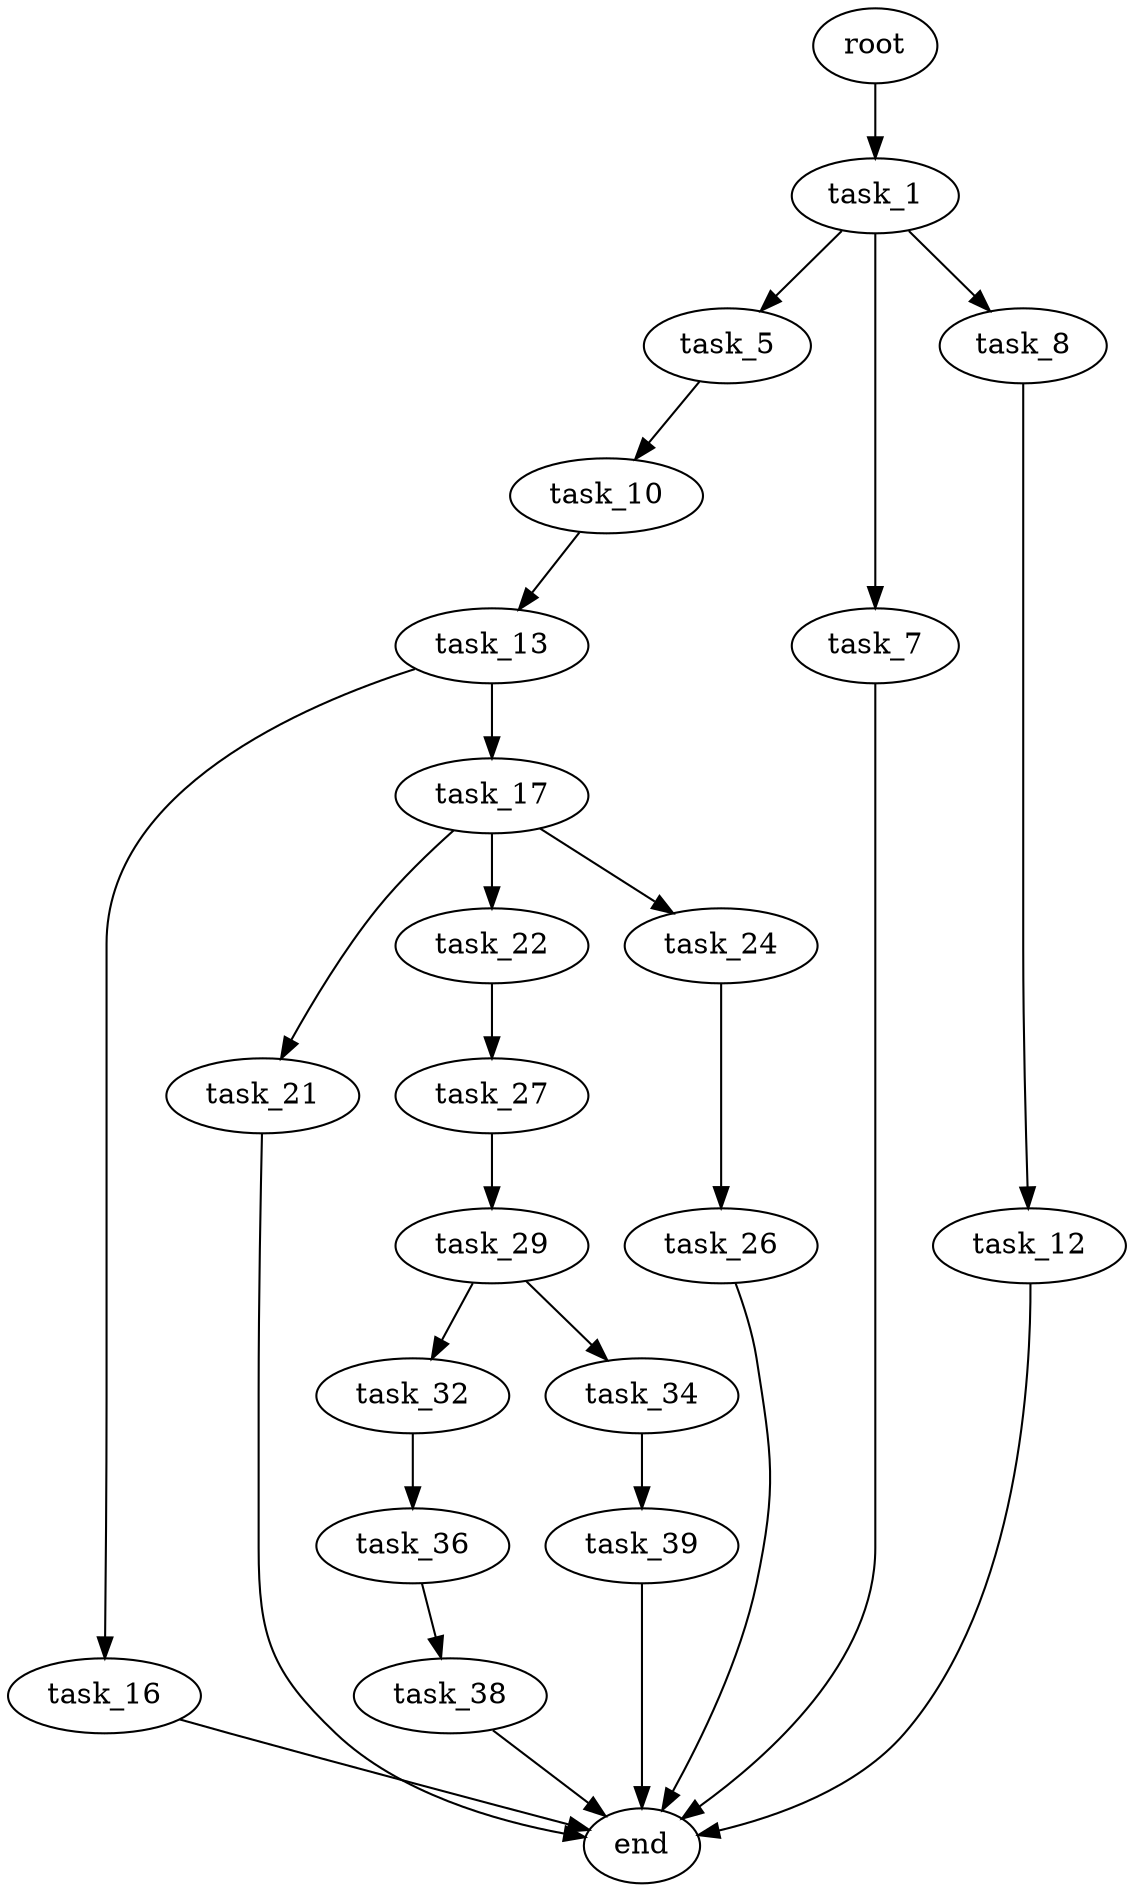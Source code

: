 digraph G {
  root [size="0.000000"];
  task_1 [size="229917564332.000000"];
  task_5 [size="231928233984.000000"];
  task_7 [size="4809482186.000000"];
  task_8 [size="584234254245.000000"];
  task_10 [size="5282702444.000000"];
  end [size="0.000000"];
  task_12 [size="346716367861.000000"];
  task_13 [size="354086506792.000000"];
  task_16 [size="16777467285.000000"];
  task_17 [size="549755813888.000000"];
  task_21 [size="604221934210.000000"];
  task_22 [size="1090787022538.000000"];
  task_24 [size="4324224886.000000"];
  task_27 [size="464694429384.000000"];
  task_26 [size="3438433286.000000"];
  task_29 [size="476048815290.000000"];
  task_32 [size="2144522742.000000"];
  task_34 [size="5182083989.000000"];
  task_36 [size="36818276921.000000"];
  task_39 [size="900940157005.000000"];
  task_38 [size="134217728000.000000"];

  root -> task_1 [size="1.000000"];
  task_1 -> task_5 [size="411041792.000000"];
  task_1 -> task_7 [size="411041792.000000"];
  task_1 -> task_8 [size="411041792.000000"];
  task_5 -> task_10 [size="301989888.000000"];
  task_7 -> end [size="1.000000"];
  task_8 -> task_12 [size="838860800.000000"];
  task_10 -> task_13 [size="411041792.000000"];
  task_12 -> end [size="1.000000"];
  task_13 -> task_16 [size="679477248.000000"];
  task_13 -> task_17 [size="679477248.000000"];
  task_16 -> end [size="1.000000"];
  task_17 -> task_21 [size="536870912.000000"];
  task_17 -> task_22 [size="536870912.000000"];
  task_17 -> task_24 [size="536870912.000000"];
  task_21 -> end [size="1.000000"];
  task_22 -> task_27 [size="679477248.000000"];
  task_24 -> task_26 [size="75497472.000000"];
  task_27 -> task_29 [size="301989888.000000"];
  task_26 -> end [size="1.000000"];
  task_29 -> task_32 [size="411041792.000000"];
  task_29 -> task_34 [size="411041792.000000"];
  task_32 -> task_36 [size="134217728.000000"];
  task_34 -> task_39 [size="301989888.000000"];
  task_36 -> task_38 [size="679477248.000000"];
  task_39 -> end [size="1.000000"];
  task_38 -> end [size="1.000000"];
}
